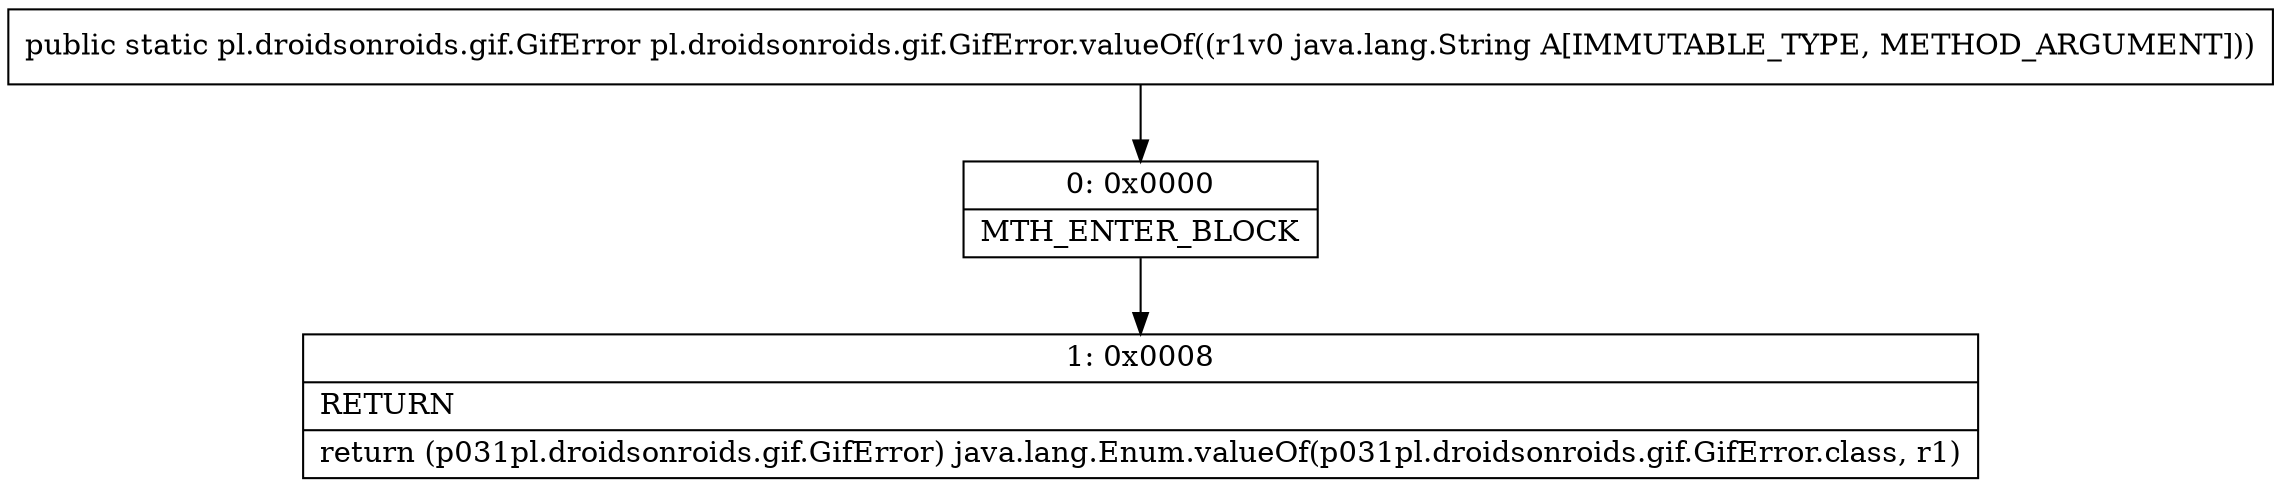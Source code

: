 digraph "CFG forpl.droidsonroids.gif.GifError.valueOf(Ljava\/lang\/String;)Lpl\/droidsonroids\/gif\/GifError;" {
Node_0 [shape=record,label="{0\:\ 0x0000|MTH_ENTER_BLOCK\l}"];
Node_1 [shape=record,label="{1\:\ 0x0008|RETURN\l|return (p031pl.droidsonroids.gif.GifError) java.lang.Enum.valueOf(p031pl.droidsonroids.gif.GifError.class, r1)\l}"];
MethodNode[shape=record,label="{public static pl.droidsonroids.gif.GifError pl.droidsonroids.gif.GifError.valueOf((r1v0 java.lang.String A[IMMUTABLE_TYPE, METHOD_ARGUMENT])) }"];
MethodNode -> Node_0;
Node_0 -> Node_1;
}

